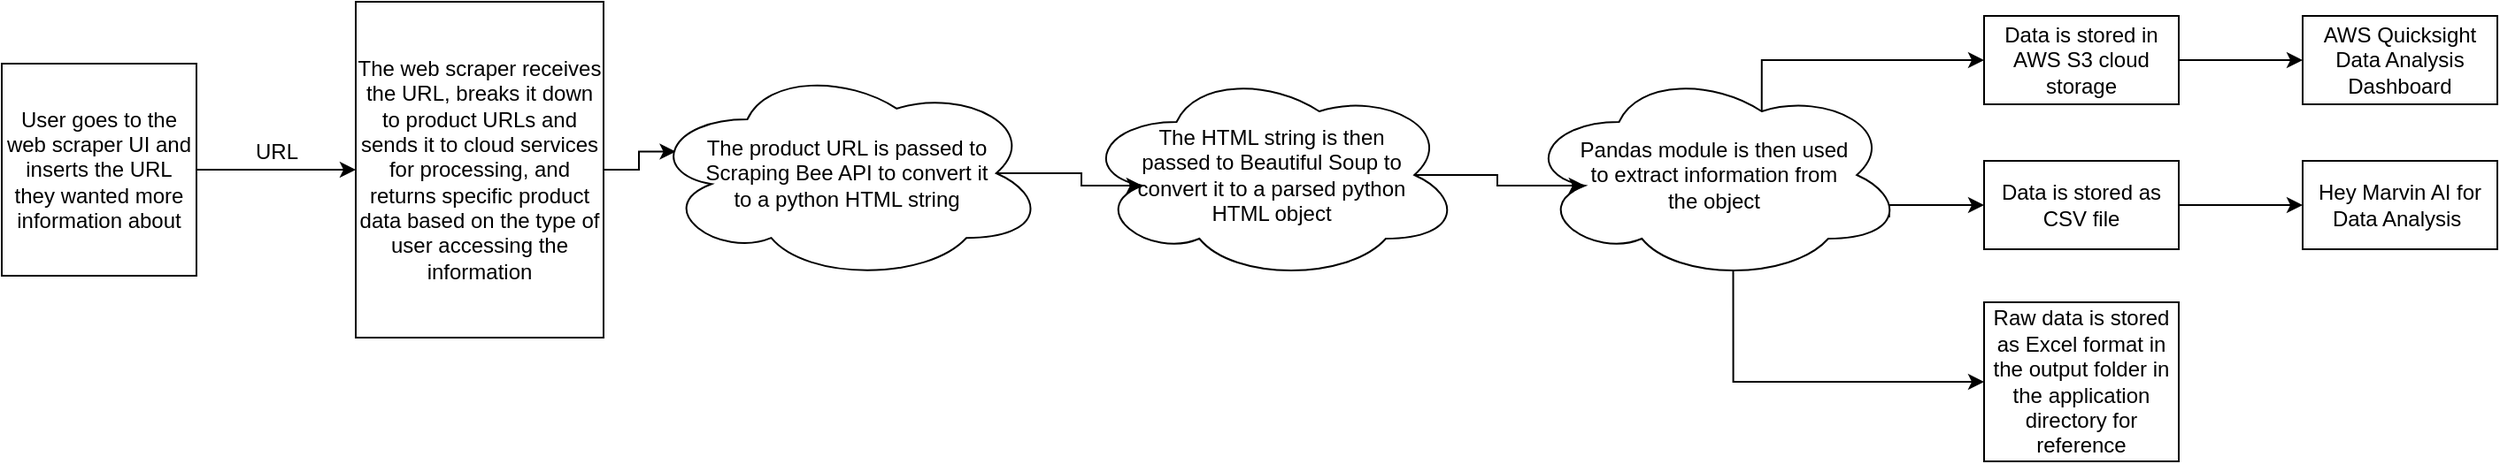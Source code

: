 <mxfile version="24.7.16">
  <diagram name="Page-1" id="r0Jr2GO2pQrT_eDpwpub">
    <mxGraphModel dx="954" dy="605" grid="1" gridSize="10" guides="1" tooltips="1" connect="1" arrows="1" fold="1" page="1" pageScale="1" pageWidth="850" pageHeight="1100" math="0" shadow="0">
      <root>
        <mxCell id="0" />
        <mxCell id="1" parent="0" />
        <mxCell id="ahk-Dom7GUvnX8WqfC0D-2" style="edgeStyle=orthogonalEdgeStyle;rounded=0;orthogonalLoop=1;jettySize=auto;html=1;entryX=0;entryY=0.5;entryDx=0;entryDy=0;" edge="1" parent="1" source="x3obQRWJ_elbtLBWfNSW-3" target="x3obQRWJ_elbtLBWfNSW-5">
          <mxGeometry relative="1" as="geometry" />
        </mxCell>
        <mxCell id="x3obQRWJ_elbtLBWfNSW-3" value="User goes to the web scraper UI and inserts the URL they wanted more information about" style="rounded=0;whiteSpace=wrap;html=1;" parent="1" vertex="1">
          <mxGeometry x="40" y="225" width="110" height="120" as="geometry" />
        </mxCell>
        <mxCell id="x3obQRWJ_elbtLBWfNSW-5" value="&lt;div&gt;&lt;div&gt;The web scraper receives the URL, breaks it down to product URLs and sends it to cloud services for processing, and returns specific product data based on the type of user accessing the information&lt;/div&gt;&lt;/div&gt;" style="rounded=0;whiteSpace=wrap;html=1;" parent="1" vertex="1">
          <mxGeometry x="240" y="190" width="140" height="190" as="geometry" />
        </mxCell>
        <mxCell id="x3obQRWJ_elbtLBWfNSW-9" value="AWS Quicksight Data Analysis Dashboard" style="rounded=0;whiteSpace=wrap;html=1;" parent="1" vertex="1">
          <mxGeometry x="1340" y="198" width="110" height="50" as="geometry" />
        </mxCell>
        <mxCell id="x3obQRWJ_elbtLBWfNSW-10" value="Hey Marvin AI for Data Analysis&amp;nbsp;" style="rounded=0;whiteSpace=wrap;html=1;" parent="1" vertex="1">
          <mxGeometry x="1340" y="280" width="110" height="50" as="geometry" />
        </mxCell>
        <mxCell id="x3obQRWJ_elbtLBWfNSW-26" value="URL" style="text;html=1;align=center;verticalAlign=middle;resizable=0;points=[];autosize=1;strokeColor=none;fillColor=none;" parent="1" vertex="1">
          <mxGeometry x="170" y="260" width="50" height="30" as="geometry" />
        </mxCell>
        <mxCell id="lgOWADZtujz5ivyCVqh7-1" value="&lt;p style=&quot;line-height: 120%; padding-right: 30px; padding-left: 30px;&quot;&gt;The HTML string is then passed to Beautiful Soup to convert it to a parsed python HTML object&lt;/p&gt;" style="ellipse;shape=cloud;whiteSpace=wrap;html=1;align=center;fillOpacity=100;overflow=visible;" parent="1" vertex="1">
          <mxGeometry x="650" y="228" width="215" height="120" as="geometry" />
        </mxCell>
        <mxCell id="lgOWADZtujz5ivyCVqh7-2" value="&lt;p style=&quot;line-height: 120%; padding: 0px 30px;&quot;&gt;The product URL is passed to Scraping Bee API to convert it to a python HTML string&lt;/p&gt;" style="ellipse;shape=cloud;whiteSpace=wrap;html=1;align=center;" parent="1" vertex="1">
          <mxGeometry x="405" y="226" width="225" height="122" as="geometry" />
        </mxCell>
        <mxCell id="lgOWADZtujz5ivyCVqh7-11" style="edgeStyle=orthogonalEdgeStyle;rounded=0;orthogonalLoop=1;jettySize=auto;html=1;exitX=0.625;exitY=0.2;exitDx=0;exitDy=0;exitPerimeter=0;entryX=0;entryY=0.5;entryDx=0;entryDy=0;" parent="1" source="lgOWADZtujz5ivyCVqh7-4" target="lgOWADZtujz5ivyCVqh7-7" edge="1">
          <mxGeometry relative="1" as="geometry">
            <Array as="points">
              <mxPoint x="1034" y="223" />
            </Array>
          </mxGeometry>
        </mxCell>
        <mxCell id="lgOWADZtujz5ivyCVqh7-18" style="edgeStyle=orthogonalEdgeStyle;rounded=0;orthogonalLoop=1;jettySize=auto;html=1;exitX=0.96;exitY=0.7;exitDx=0;exitDy=0;exitPerimeter=0;entryX=0;entryY=0.5;entryDx=0;entryDy=0;" parent="1" source="lgOWADZtujz5ivyCVqh7-4" target="lgOWADZtujz5ivyCVqh7-6" edge="1">
          <mxGeometry relative="1" as="geometry">
            <Array as="points">
              <mxPoint x="1106" y="305" />
            </Array>
          </mxGeometry>
        </mxCell>
        <mxCell id="lgOWADZtujz5ivyCVqh7-20" style="edgeStyle=orthogonalEdgeStyle;rounded=0;orthogonalLoop=1;jettySize=auto;html=1;exitX=0.55;exitY=0.95;exitDx=0;exitDy=0;exitPerimeter=0;entryX=0;entryY=0.5;entryDx=0;entryDy=0;" parent="1" source="lgOWADZtujz5ivyCVqh7-4" target="lgOWADZtujz5ivyCVqh7-16" edge="1">
          <mxGeometry relative="1" as="geometry">
            <Array as="points">
              <mxPoint x="1018" y="405" />
            </Array>
          </mxGeometry>
        </mxCell>
        <mxCell id="lgOWADZtujz5ivyCVqh7-4" value="&lt;p style=&quot;line-height: 120%; padding-right: 30px; padding-left: 30px;&quot;&gt;Pandas module is then used to extract information from the object&lt;/p&gt;" style="ellipse;shape=cloud;whiteSpace=wrap;html=1;align=center;fillOpacity=100;overflow=visible;" parent="1" vertex="1">
          <mxGeometry x="900" y="228" width="215" height="120" as="geometry" />
        </mxCell>
        <mxCell id="lgOWADZtujz5ivyCVqh7-14" style="edgeStyle=orthogonalEdgeStyle;rounded=0;orthogonalLoop=1;jettySize=auto;html=1;exitX=1;exitY=0.5;exitDx=0;exitDy=0;entryX=0;entryY=0.5;entryDx=0;entryDy=0;" parent="1" source="lgOWADZtujz5ivyCVqh7-6" target="x3obQRWJ_elbtLBWfNSW-10" edge="1">
          <mxGeometry relative="1" as="geometry" />
        </mxCell>
        <mxCell id="lgOWADZtujz5ivyCVqh7-6" value="Data is stored as CSV file" style="rounded=0;whiteSpace=wrap;html=1;" parent="1" vertex="1">
          <mxGeometry x="1160" y="280" width="110" height="50" as="geometry" />
        </mxCell>
        <mxCell id="lgOWADZtujz5ivyCVqh7-13" style="edgeStyle=orthogonalEdgeStyle;rounded=0;orthogonalLoop=1;jettySize=auto;html=1;exitX=1;exitY=0.5;exitDx=0;exitDy=0;entryX=0;entryY=0.5;entryDx=0;entryDy=0;" parent="1" source="lgOWADZtujz5ivyCVqh7-7" target="x3obQRWJ_elbtLBWfNSW-9" edge="1">
          <mxGeometry relative="1" as="geometry" />
        </mxCell>
        <mxCell id="lgOWADZtujz5ivyCVqh7-7" value="Data is stored in AWS S3&amp;nbsp;cloud storage" style="rounded=0;whiteSpace=wrap;html=1;" parent="1" vertex="1">
          <mxGeometry x="1160" y="198" width="110" height="50" as="geometry" />
        </mxCell>
        <mxCell id="lgOWADZtujz5ivyCVqh7-8" style="edgeStyle=orthogonalEdgeStyle;rounded=0;orthogonalLoop=1;jettySize=auto;html=1;exitX=1;exitY=0.5;exitDx=0;exitDy=0;entryX=0.07;entryY=0.4;entryDx=0;entryDy=0;entryPerimeter=0;" parent="1" source="x3obQRWJ_elbtLBWfNSW-5" target="lgOWADZtujz5ivyCVqh7-2" edge="1">
          <mxGeometry relative="1" as="geometry" />
        </mxCell>
        <mxCell id="lgOWADZtujz5ivyCVqh7-9" style="edgeStyle=orthogonalEdgeStyle;rounded=0;orthogonalLoop=1;jettySize=auto;html=1;exitX=0.875;exitY=0.5;exitDx=0;exitDy=0;exitPerimeter=0;entryX=0.16;entryY=0.55;entryDx=0;entryDy=0;entryPerimeter=0;" parent="1" source="lgOWADZtujz5ivyCVqh7-2" target="lgOWADZtujz5ivyCVqh7-1" edge="1">
          <mxGeometry relative="1" as="geometry" />
        </mxCell>
        <mxCell id="lgOWADZtujz5ivyCVqh7-10" style="edgeStyle=orthogonalEdgeStyle;rounded=0;orthogonalLoop=1;jettySize=auto;html=1;exitX=0.875;exitY=0.5;exitDx=0;exitDy=0;exitPerimeter=0;entryX=0.16;entryY=0.55;entryDx=0;entryDy=0;entryPerimeter=0;" parent="1" source="lgOWADZtujz5ivyCVqh7-1" target="lgOWADZtujz5ivyCVqh7-4" edge="1">
          <mxGeometry relative="1" as="geometry" />
        </mxCell>
        <mxCell id="lgOWADZtujz5ivyCVqh7-16" value="Raw data is stored as Excel format in the output folder in the application directory for reference" style="rounded=0;whiteSpace=wrap;html=1;" parent="1" vertex="1">
          <mxGeometry x="1160" y="360" width="110" height="90" as="geometry" />
        </mxCell>
      </root>
    </mxGraphModel>
  </diagram>
</mxfile>
